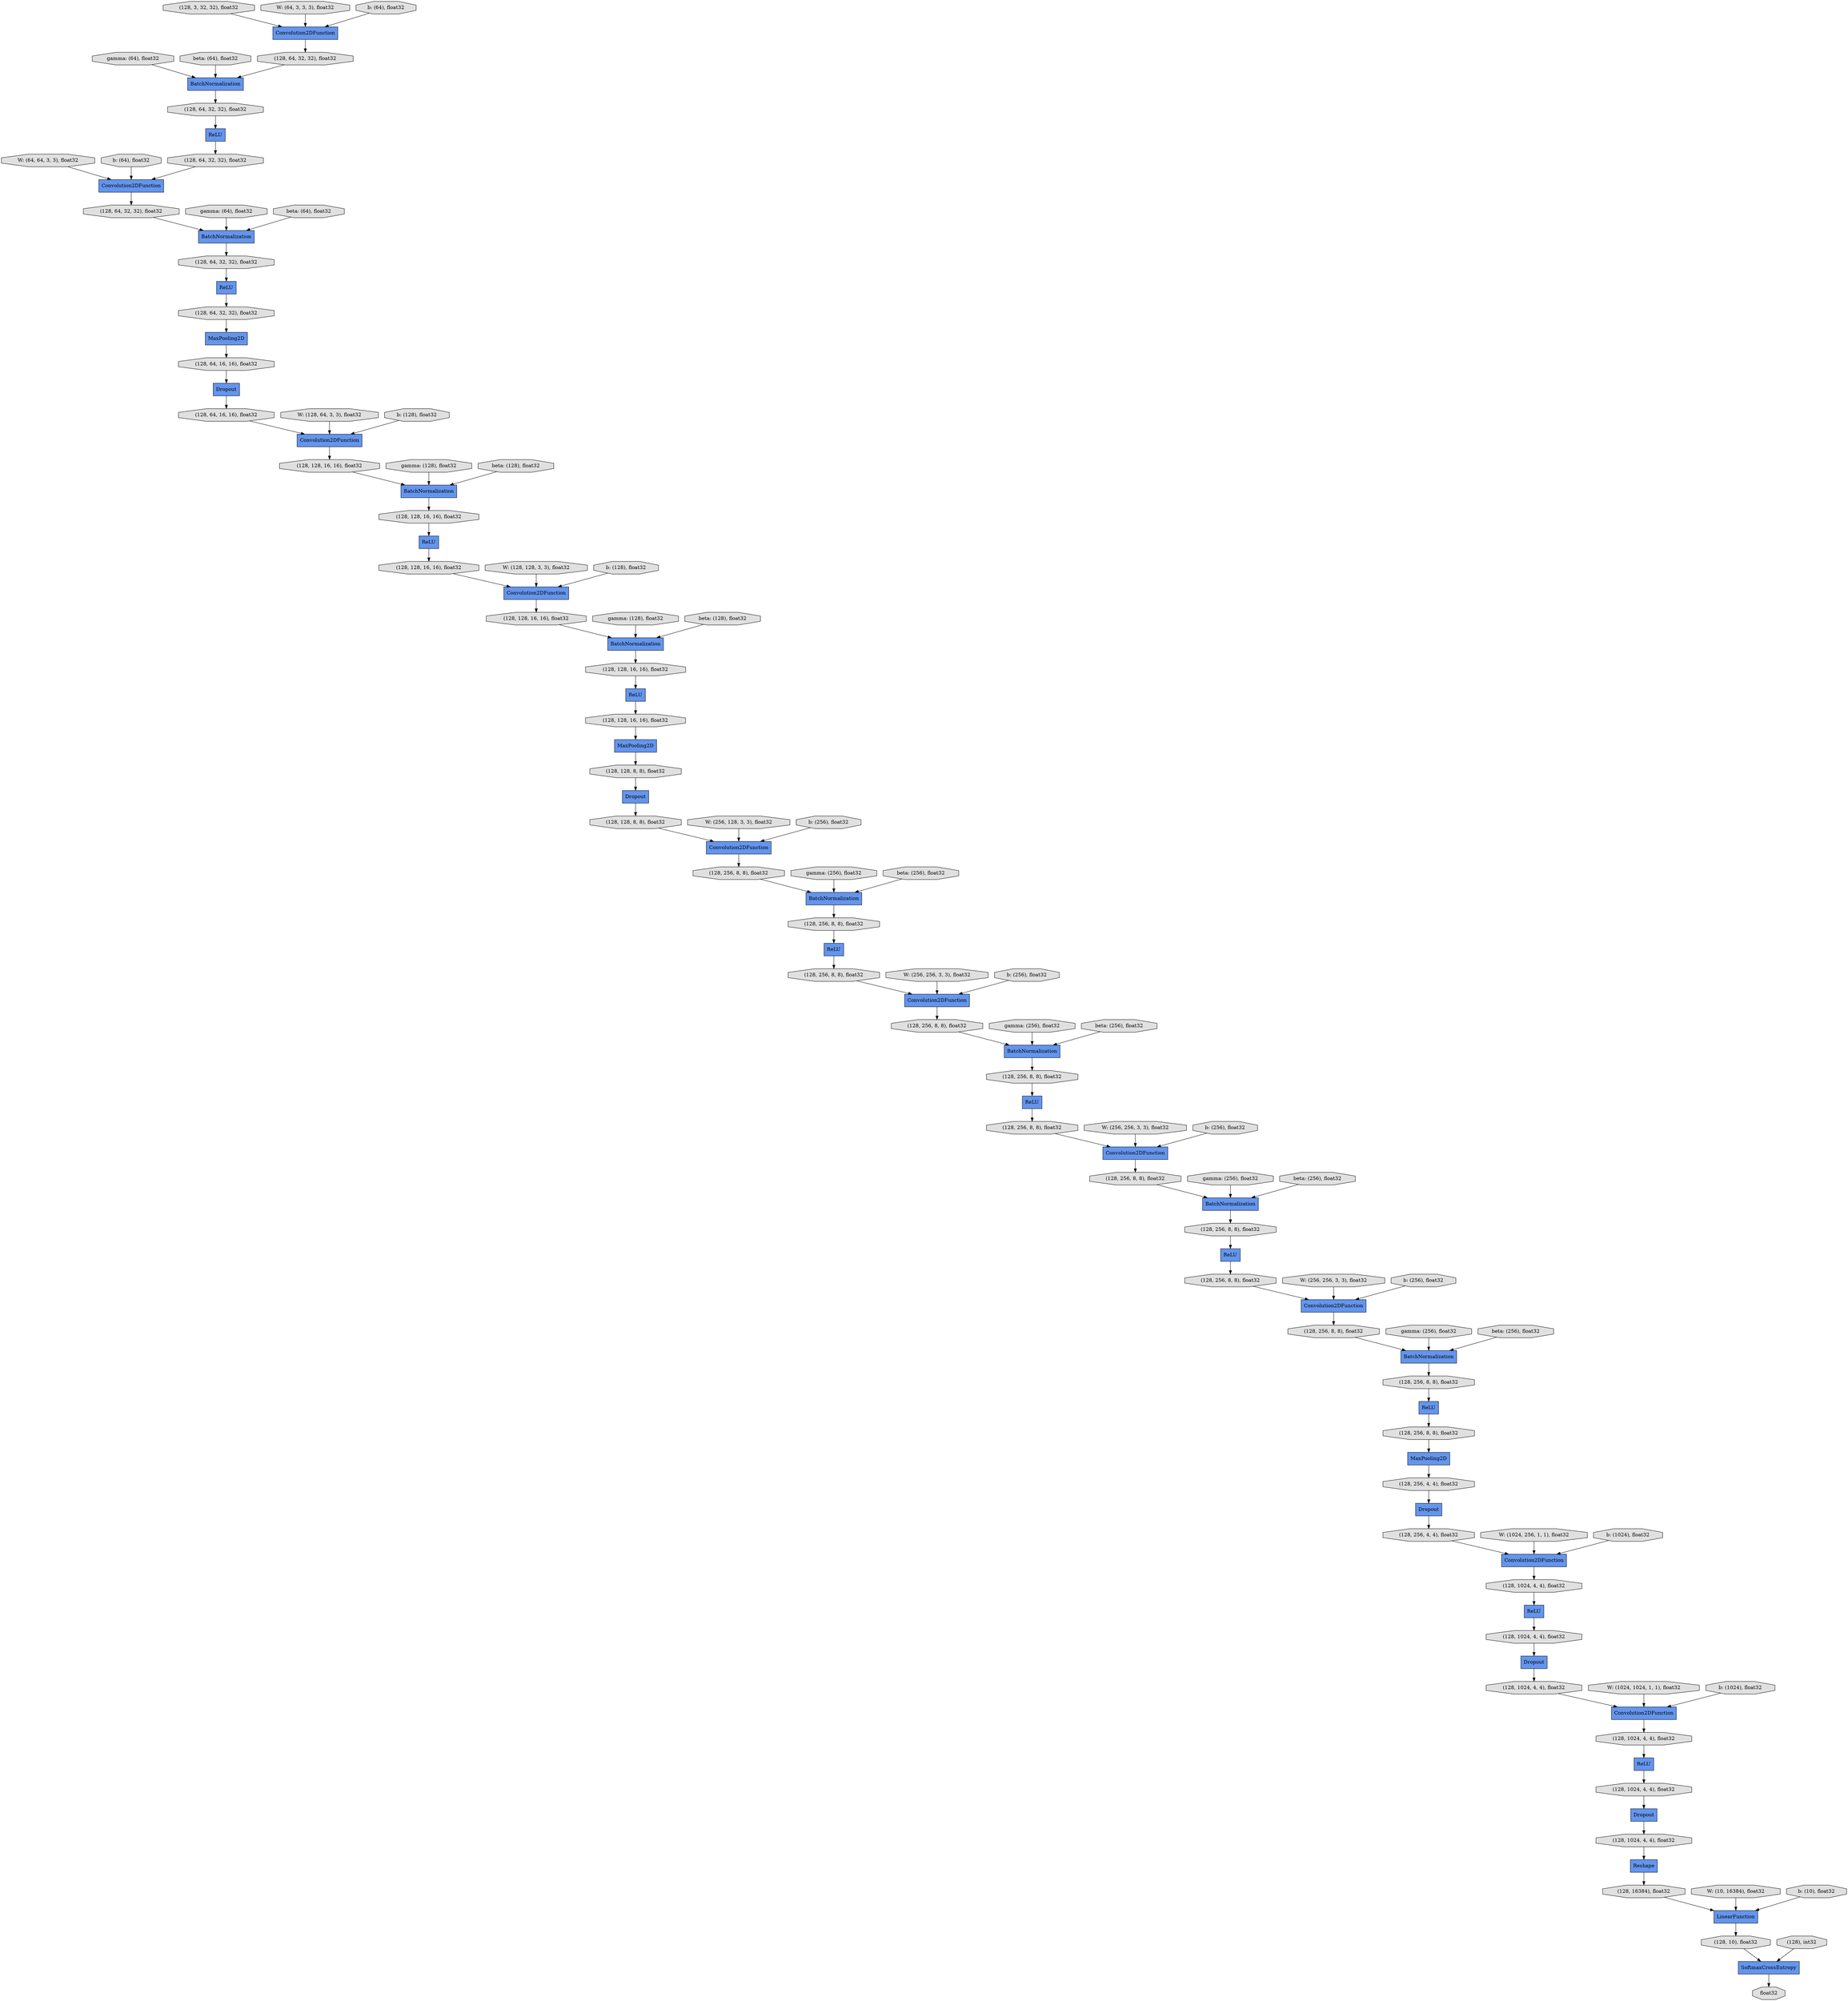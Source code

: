 digraph graphname{rankdir=TB;140215386267720 [shape="octagon",style="filled",fillcolor="#E0E0E0",label="W: (64, 64, 3, 3), float32"];140215386300600 [shape="octagon",style="filled",fillcolor="#E0E0E0",label="W: (256, 256, 3, 3), float32"];140215386660760 [shape="octagon",style="filled",fillcolor="#E0E0E0",label="gamma: (64), float32"];140215386268056 [shape="octagon",style="filled",fillcolor="#E0E0E0",label="b: (64), float32"];140215386660816 [shape="octagon",style="filled",fillcolor="#E0E0E0",label="beta: (64), float32"];140215386300992 [shape="octagon",style="filled",fillcolor="#E0E0E0",label="b: (256), float32"];140215386268336 [shape="octagon",style="filled",fillcolor="#E0E0E0",label="gamma: (64), float32"];140215386301384 [shape="octagon",style="filled",fillcolor="#E0E0E0",label="gamma: (256), float32"];140215386268616 [shape="octagon",style="filled",fillcolor="#E0E0E0",label="beta: (64), float32"];140215386268840 [shape="octagon",style="filled",fillcolor="#E0E0E0",label="W: (128, 64, 3, 3), float32"];140215386301776 [shape="octagon",style="filled",fillcolor="#E0E0E0",label="beta: (256), float32"];140216588625232 [shape="octagon",style="filled",fillcolor="#E0E0E0",label="(128, 64, 16, 16), float32"];140215386269176 [shape="octagon",style="filled",fillcolor="#E0E0E0",label="b: (128), float32"];140215386302056 [shape="octagon",style="filled",fillcolor="#E0E0E0",label="W: (1024, 256, 1, 1), float32"];140215386424992 [shape="octagon",style="filled",fillcolor="#E0E0E0",label="(128, 3, 32, 32), float32"];140215386425048 [shape="record",style="filled",fillcolor="#6495ED",label="Convolution2DFunction"];140215386269456 [shape="octagon",style="filled",fillcolor="#E0E0E0",label="gamma: (128), float32"];140215386425104 [shape="record",style="filled",fillcolor="#6495ED",label="BatchNormalization"];140215386302448 [shape="octagon",style="filled",fillcolor="#E0E0E0",label="b: (1024), float32"];140215386425328 [shape="record",style="filled",fillcolor="#6495ED",label="Convolution2DFunction"];140215386425384 [shape="octagon",style="filled",fillcolor="#E0E0E0",label="(128, 64, 32, 32), float32"];140215386269792 [shape="octagon",style="filled",fillcolor="#E0E0E0",label="beta: (128), float32"];140215386425552 [shape="octagon",style="filled",fillcolor="#E0E0E0",label="(128, 64, 32, 32), float32"];140215386425608 [shape="record",style="filled",fillcolor="#6495ED",label="ReLU"];140215386302784 [shape="octagon",style="filled",fillcolor="#E0E0E0",label="W: (1024, 1024, 1, 1), float32"];140215386270072 [shape="octagon",style="filled",fillcolor="#E0E0E0",label="W: (128, 128, 3, 3), float32"];140215386425944 [shape="record",style="filled",fillcolor="#6495ED",label="MaxPooling2D"];140215386303176 [shape="octagon",style="filled",fillcolor="#E0E0E0",label="b: (1024), float32"];140215386426056 [shape="octagon",style="filled",fillcolor="#E0E0E0",label="(128, 64, 32, 32), float32"];140215386270464 [shape="octagon",style="filled",fillcolor="#E0E0E0",label="b: (128), float32"];140215386426336 [shape="octagon",style="filled",fillcolor="#E0E0E0",label="(128, 64, 32, 32), float32"];140215386303512 [shape="octagon",style="filled",fillcolor="#E0E0E0",label="W: (10, 16384), float32"];140215386426448 [shape="octagon",style="filled",fillcolor="#E0E0E0",label="(128, 64, 32, 32), float32"];140215386270856 [shape="octagon",style="filled",fillcolor="#E0E0E0",label="gamma: (128), float32"];140215386426504 [shape="record",style="filled",fillcolor="#6495ED",label="ReLU"];140215386426560 [shape="record",style="filled",fillcolor="#6495ED",label="BatchNormalization"];140215386303736 [shape="octagon",style="filled",fillcolor="#E0E0E0",label="b: (10), float32"];140215386271248 [shape="octagon",style="filled",fillcolor="#E0E0E0",label="beta: (128), float32"];140215386427008 [shape="record",style="filled",fillcolor="#6495ED",label="Dropout"];140215386427120 [shape="octagon",style="filled",fillcolor="#E0E0E0",label="(128, 64, 32, 32), float32"];140215386271528 [shape="octagon",style="filled",fillcolor="#E0E0E0",label="W: (256, 128, 3, 3), float32"];140215369240648 [shape="octagon",style="filled",fillcolor="#E0E0E0",label="(128, 256, 4, 4), float32"];140215386288368 [shape="octagon",style="filled",fillcolor="#E0E0E0",label="b: (256), float32"];140215369220048 [shape="record",style="filled",fillcolor="#6495ED",label="Convolution2DFunction"];140215369216352 [shape="record",style="filled",fillcolor="#6495ED",label="Convolution2DFunction"];140215369216464 [shape="octagon",style="filled",fillcolor="#E0E0E0",label="(128, 256, 8, 8), float32"];140215369241152 [shape="octagon",style="filled",fillcolor="#E0E0E0",label="(128, 1024, 4, 4), float32"];140215369241208 [shape="record",style="filled",fillcolor="#6495ED",label="Dropout"];140215386288760 [shape="octagon",style="filled",fillcolor="#E0E0E0",label="gamma: (256), float32"];140215369241264 [shape="record",style="filled",fillcolor="#6495ED",label="ReLU"];140215369241320 [shape="octagon",style="filled",fillcolor="#E0E0E0",label="(128, 1024, 4, 4), float32"];140215369216744 [shape="octagon",style="filled",fillcolor="#E0E0E0",label="(128, 256, 8, 8), float32"];140215369183976 [shape="record",style="filled",fillcolor="#6495ED",label="Convolution2DFunction"];140215369184032 [shape="octagon",style="filled",fillcolor="#E0E0E0",label="(128, 64, 16, 16), float32"];140216547169112 [shape="record",style="filled",fillcolor="#6495ED",label="Convolution2DFunction"];140215369216912 [shape="octagon",style="filled",fillcolor="#E0E0E0",label="(128, 256, 8, 8), float32"];140215369216968 [shape="record",style="filled",fillcolor="#6495ED",label="ReLU"];140215386289152 [shape="octagon",style="filled",fillcolor="#E0E0E0",label="beta: (256), float32"];140215369184312 [shape="octagon",style="filled",fillcolor="#E0E0E0",label="(128, 128, 16, 16), float32"];140215369241768 [shape="octagon",style="filled",fillcolor="#E0E0E0",label="(128, 1024, 4, 4), float32"];140215369184424 [shape="octagon",style="filled",fillcolor="#E0E0E0",label="(128, 128, 16, 16), float32"];140216569255080 [shape="octagon",style="filled",fillcolor="#E0E0E0",label="W: (64, 3, 3, 3), float32"];140215369184480 [shape="record",style="filled",fillcolor="#6495ED",label="ReLU"];140215386289432 [shape="octagon",style="filled",fillcolor="#E0E0E0",label="W: (256, 256, 3, 3), float32"];140215369184536 [shape="record",style="filled",fillcolor="#6495ED",label="BatchNormalization"];140215369217360 [shape="record",style="filled",fillcolor="#6495ED",label="Convolution2DFunction"];140215369217472 [shape="octagon",style="filled",fillcolor="#E0E0E0",label="(128, 256, 8, 8), float32"];140215369242160 [shape="octagon",style="filled",fillcolor="#E0E0E0",label="(128, 1024, 4, 4), float32"];140215369242216 [shape="record",style="filled",fillcolor="#6495ED",label="Dropout"];140216569255528 [shape="octagon",style="filled",fillcolor="#E0E0E0",label="b: (64), float32"];140215369242272 [shape="record",style="filled",fillcolor="#6495ED",label="ReLU"];140215369217696 [shape="octagon",style="filled",fillcolor="#E0E0E0",label="(128, 256, 8, 8), float32"];140215386289824 [shape="octagon",style="filled",fillcolor="#E0E0E0",label="b: (256), float32"];140215369242328 [shape="octagon",style="filled",fillcolor="#E0E0E0",label="(128, 1024, 4, 4), float32"];140215369184984 [shape="record",style="filled",fillcolor="#6495ED",label="MaxPooling2D"];140215369217864 [shape="octagon",style="filled",fillcolor="#E0E0E0",label="(128, 256, 8, 8), float32"];140215369185096 [shape="octagon",style="filled",fillcolor="#E0E0E0",label="(128, 128, 16, 16), float32"];140215369217920 [shape="record",style="filled",fillcolor="#6495ED",label="ReLU"];140215369217976 [shape="record",style="filled",fillcolor="#6495ED",label="BatchNormalization"];140215386290216 [shape="octagon",style="filled",fillcolor="#E0E0E0",label="gamma: (256), float32"];140215369185320 [shape="octagon",style="filled",fillcolor="#E0E0E0",label="(128, 128, 16, 16), float32"];140215369242776 [shape="octagon",style="filled",fillcolor="#E0E0E0",label="(128, 1024, 4, 4), float32"];140215369185432 [shape="octagon",style="filled",fillcolor="#E0E0E0",label="(128, 128, 16, 16), float32"];140215369185488 [shape="record",style="filled",fillcolor="#6495ED",label="ReLU"];140215369185544 [shape="record",style="filled",fillcolor="#6495ED",label="BatchNormalization"];140215369218368 [shape="record",style="filled",fillcolor="#6495ED",label="MaxPooling2D"];140215369243000 [shape="record",style="filled",fillcolor="#6495ED",label="Reshape"];140215369218480 [shape="octagon",style="filled",fillcolor="#E0E0E0",label="(128, 256, 8, 8), float32"];140215386290608 [shape="octagon",style="filled",fillcolor="#E0E0E0",label="beta: (256), float32"];140215369243112 [shape="record",style="filled",fillcolor="#6495ED",label="SoftmaxCrossEntropy"];140215369243224 [shape="octagon",style="filled",fillcolor="#E0E0E0",label="(128, 16384), float32"];140215369243280 [shape="record",style="filled",fillcolor="#6495ED",label="LinearFunction"];140215369218704 [shape="octagon",style="filled",fillcolor="#E0E0E0",label="(128, 256, 8, 8), float32"];140215386290888 [shape="octagon",style="filled",fillcolor="#E0E0E0",label="W: (256, 256, 3, 3), float32"];140215369185992 [shape="record",style="filled",fillcolor="#6495ED",label="Dropout"];140215369218872 [shape="octagon",style="filled",fillcolor="#E0E0E0",label="(128, 256, 8, 8), float32"];140215369186104 [shape="octagon",style="filled",fillcolor="#E0E0E0",label="(128, 128, 16, 16), float32"];140215369243504 [shape="octagon",style="filled",fillcolor="#E0E0E0",label="(128, 10), float32"];140215369218928 [shape="record",style="filled",fillcolor="#6495ED",label="ReLU"];140215369218984 [shape="record",style="filled",fillcolor="#6495ED",label="BatchNormalization"];140215369186216 [shape="octagon",style="filled",fillcolor="#E0E0E0",label="(128, 128, 8, 8), float32"];140215369243616 [shape="octagon",style="filled",fillcolor="#E0E0E0",label="(128), int32"];140215369186328 [shape="record",style="filled",fillcolor="#6495ED",label="Convolution2DFunction"];140215386291280 [shape="octagon",style="filled",fillcolor="#E0E0E0",label="b: (256), float32"];140215369219376 [shape="record",style="filled",fillcolor="#6495ED",label="Dropout"];140215369186664 [shape="record",style="filled",fillcolor="#6495ED",label="Convolution2DFunction"];140215369219488 [shape="octagon",style="filled",fillcolor="#E0E0E0",label="(128, 256, 8, 8), float32"];140215369186720 [shape="octagon",style="filled",fillcolor="#E0E0E0",label="(128, 128, 8, 8), float32"];140215386291672 [shape="octagon",style="filled",fillcolor="#E0E0E0",label="gamma: (256), float32"];140215369219600 [shape="octagon",style="filled",fillcolor="#E0E0E0",label="(128, 256, 4, 4), float32"];140215369244232 [shape="octagon",style="filled",fillcolor="#E0E0E0",label="float32"];140215369219712 [shape="record",style="filled",fillcolor="#6495ED",label="Convolution2DFunction"];140215369187000 [shape="octagon",style="filled",fillcolor="#E0E0E0",label="(128, 256, 8, 8), float32"];140215369187112 [shape="octagon",style="filled",fillcolor="#E0E0E0",label="(128, 256, 8, 8), float32"];140215386292064 [shape="octagon",style="filled",fillcolor="#E0E0E0",label="beta: (256), float32"];140215369187168 [shape="record",style="filled",fillcolor="#6495ED",label="ReLU"];140215369187224 [shape="record",style="filled",fillcolor="#6495ED",label="BatchNormalization"];140215369187280 [shape="record",style="filled",fillcolor="#6495ED",label="BatchNormalization"];140215369217920 -> 140215369218480;140215386425104 -> 140215386425384;140215386303176 -> 140215369220048;140215369241768 -> 140215369220048;140215369185096 -> 140215369183976;140215386269456 -> 140215369184536;140215386290216 -> 140215369187280;140215386660760 -> 140215386425104;140215369241320 -> 140215369241208;140215369243112 -> 140215369244232;140215369217864 -> 140215369217976;140215369216968 -> 140215369217472;140215369185432 -> 140215369185544;140215386270464 -> 140215369183976;140215386269792 -> 140215369184536;140215386302448 -> 140215369219712;140215386425048 -> 140215386425552;140216569255080 -> 140215386425048;140215369216464 -> 140215369186664;140215386425552 -> 140215386425104;140215386268840 -> 140216547169112;140215369218928 -> 140215369219488;140215369185488 -> 140215369186104;140215369220048 -> 140215369242160;140215386270856 -> 140215369185544;140215386660816 -> 140215386425104;140215369187224 -> 140215369187000;140215369185544 -> 140215369185320;140215369241264 -> 140215369241320;140215369243616 -> 140215369243112;140215386300600 -> 140215369217360;140215369186104 -> 140215369184984;140215369184312 -> 140215369184480;140215369187112 -> 140215369187224;140215369240648 -> 140215369219712;140215386289152 -> 140215369187224;140215386426448 -> 140215386426560;140215369218368 -> 140215369219600;140215369187000 -> 140215369187168;140215386427008 -> 140215369184032;140215386271528 -> 140215369186328;140215369219712 -> 140215369241152;140215386290608 -> 140215369187280;140215369243504 -> 140215369243112;140215369218480 -> 140215369217360;140215369184984 -> 140215369186216;140215369217472 -> 140215369216352;140216588625232 -> 140215386427008;140215369186328 -> 140215369187112;140215369242216 -> 140215369242776;140215369242776 -> 140215369243000;140215369217976 -> 140215369217696;140215386303512 -> 140215369243280;140215369187280 -> 140215369216744;140215386290888 -> 140215369216352;140215369218872 -> 140215369218984;140215386271248 -> 140215369185544;140215369218984 -> 140215369218704;140215386288760 -> 140215369187224;140215369184536 -> 140215369184312;140215369217360 -> 140215369218872;140215386268056 -> 140215386425328;140215369185320 -> 140215369185488;140216569255528 -> 140215386425048;140215386425608 -> 140215386426056;140215369243224 -> 140215369243280;140215369242272 -> 140215369242328;140215386424992 -> 140215386425048;140215369242328 -> 140215369242216;140215369217696 -> 140215369217920;140215386426560 -> 140215386426336;140215386268616 -> 140215386426560;140215386301384 -> 140215369218984;140215386426504 -> 140215386427120;140215369219488 -> 140215369218368;140215369186720 -> 140215369186328;140215369242160 -> 140215369242272;140215369243280 -> 140215369243504;140215369218704 -> 140215369218928;140215369219600 -> 140215369219376;140215386291280 -> 140215369216352;140215386291672 -> 140215369217976;140215369216352 -> 140215369217864;140215369216744 -> 140215369216968;140215369243000 -> 140215369243224;140215369184424 -> 140215369184536;140215369241208 -> 140215369241768;140215386303736 -> 140215369243280;140215369184032 -> 140216547169112;140215386427120 -> 140215386425944;140215369241152 -> 140215369241264;140215386301776 -> 140215369218984;140215386302056 -> 140215369219712;140215386292064 -> 140215369217976;140215386425944 -> 140216588625232;140215369187168 -> 140215369216464;140215369184480 -> 140215369185096;140215369183976 -> 140215369185432;140215386267720 -> 140215386425328;140215386268336 -> 140215386426560;140215369216912 -> 140215369187280;140215369186664 -> 140215369216912;140215386425384 -> 140215386425608;140215369185992 -> 140215369186720;140215386425328 -> 140215386426448;140215369219376 -> 140215369240648;140215386288368 -> 140215369186328;140215386426056 -> 140215386425328;140215386289432 -> 140215369186664;140216547169112 -> 140215369184424;140215386300992 -> 140215369217360;140215386289824 -> 140215369186664;140215386426336 -> 140215386426504;140215386302784 -> 140215369220048;140215386270072 -> 140215369183976;140215386269176 -> 140216547169112;140215369186216 -> 140215369185992;}